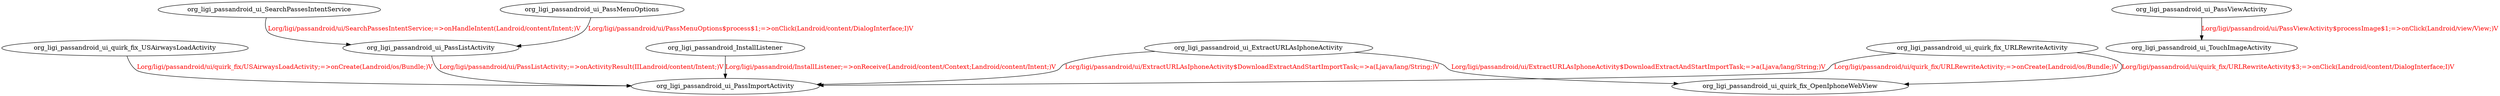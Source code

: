 digraph G {
org_ligi_passandroid_ui_quirk_fix_USAirwaysLoadActivity -> org_ligi_passandroid_ui_PassImportActivity [label="Lorg/ligi/passandroid/ui/quirk_fix/USAirwaysLoadActivity;=>onCreate(Landroid/os/Bundle;)V", fontcolor="red"];
org_ligi_passandroid_ui_quirk_fix_URLRewriteActivity -> org_ligi_passandroid_ui_PassImportActivity [label="Lorg/ligi/passandroid/ui/quirk_fix/URLRewriteActivity;=>onCreate(Landroid/os/Bundle;)V", fontcolor="red"];
org_ligi_passandroid_ui_quirk_fix_URLRewriteActivity -> org_ligi_passandroid_ui_quirk_fix_OpenIphoneWebView [label="Lorg/ligi/passandroid/ui/quirk_fix/URLRewriteActivity$3;=>onClick(Landroid/content/DialogInterface;I)V", fontcolor="red"];
org_ligi_passandroid_ui_PassListActivity -> org_ligi_passandroid_ui_PassImportActivity [label="Lorg/ligi/passandroid/ui/PassListActivity;=>onActivityResult(IILandroid/content/Intent;)V", fontcolor="red"];
org_ligi_passandroid_InstallListener -> org_ligi_passandroid_ui_PassImportActivity [label="Lorg/ligi/passandroid/InstallListener;=>onReceive(Landroid/content/Context;Landroid/content/Intent;)V", fontcolor="red"];
org_ligi_passandroid_ui_PassViewActivity -> org_ligi_passandroid_ui_TouchImageActivity [label="Lorg/ligi/passandroid/ui/PassViewActivity$processImage$1;=>onClick(Landroid/view/View;)V", fontcolor="red"];
org_ligi_passandroid_ui_SearchPassesIntentService -> org_ligi_passandroid_ui_PassListActivity [label="Lorg/ligi/passandroid/ui/SearchPassesIntentService;=>onHandleIntent(Landroid/content/Intent;)V", fontcolor="red"];
org_ligi_passandroid_ui_PassMenuOptions -> org_ligi_passandroid_ui_PassListActivity [label="Lorg/ligi/passandroid/ui/PassMenuOptions$process$1;=>onClick(Landroid/content/DialogInterface;I)V", fontcolor="red"];
org_ligi_passandroid_ui_ExtractURLAsIphoneActivity -> org_ligi_passandroid_ui_quirk_fix_OpenIphoneWebView [label="Lorg/ligi/passandroid/ui/ExtractURLAsIphoneActivity$DownloadExtractAndStartImportTask;=>a(Ljava/lang/String;)V", fontcolor="red"];
org_ligi_passandroid_ui_ExtractURLAsIphoneActivity -> org_ligi_passandroid_ui_PassImportActivity [label="Lorg/ligi/passandroid/ui/ExtractURLAsIphoneActivity$DownloadExtractAndStartImportTask;=>a(Ljava/lang/String;)V", fontcolor="red"];
}